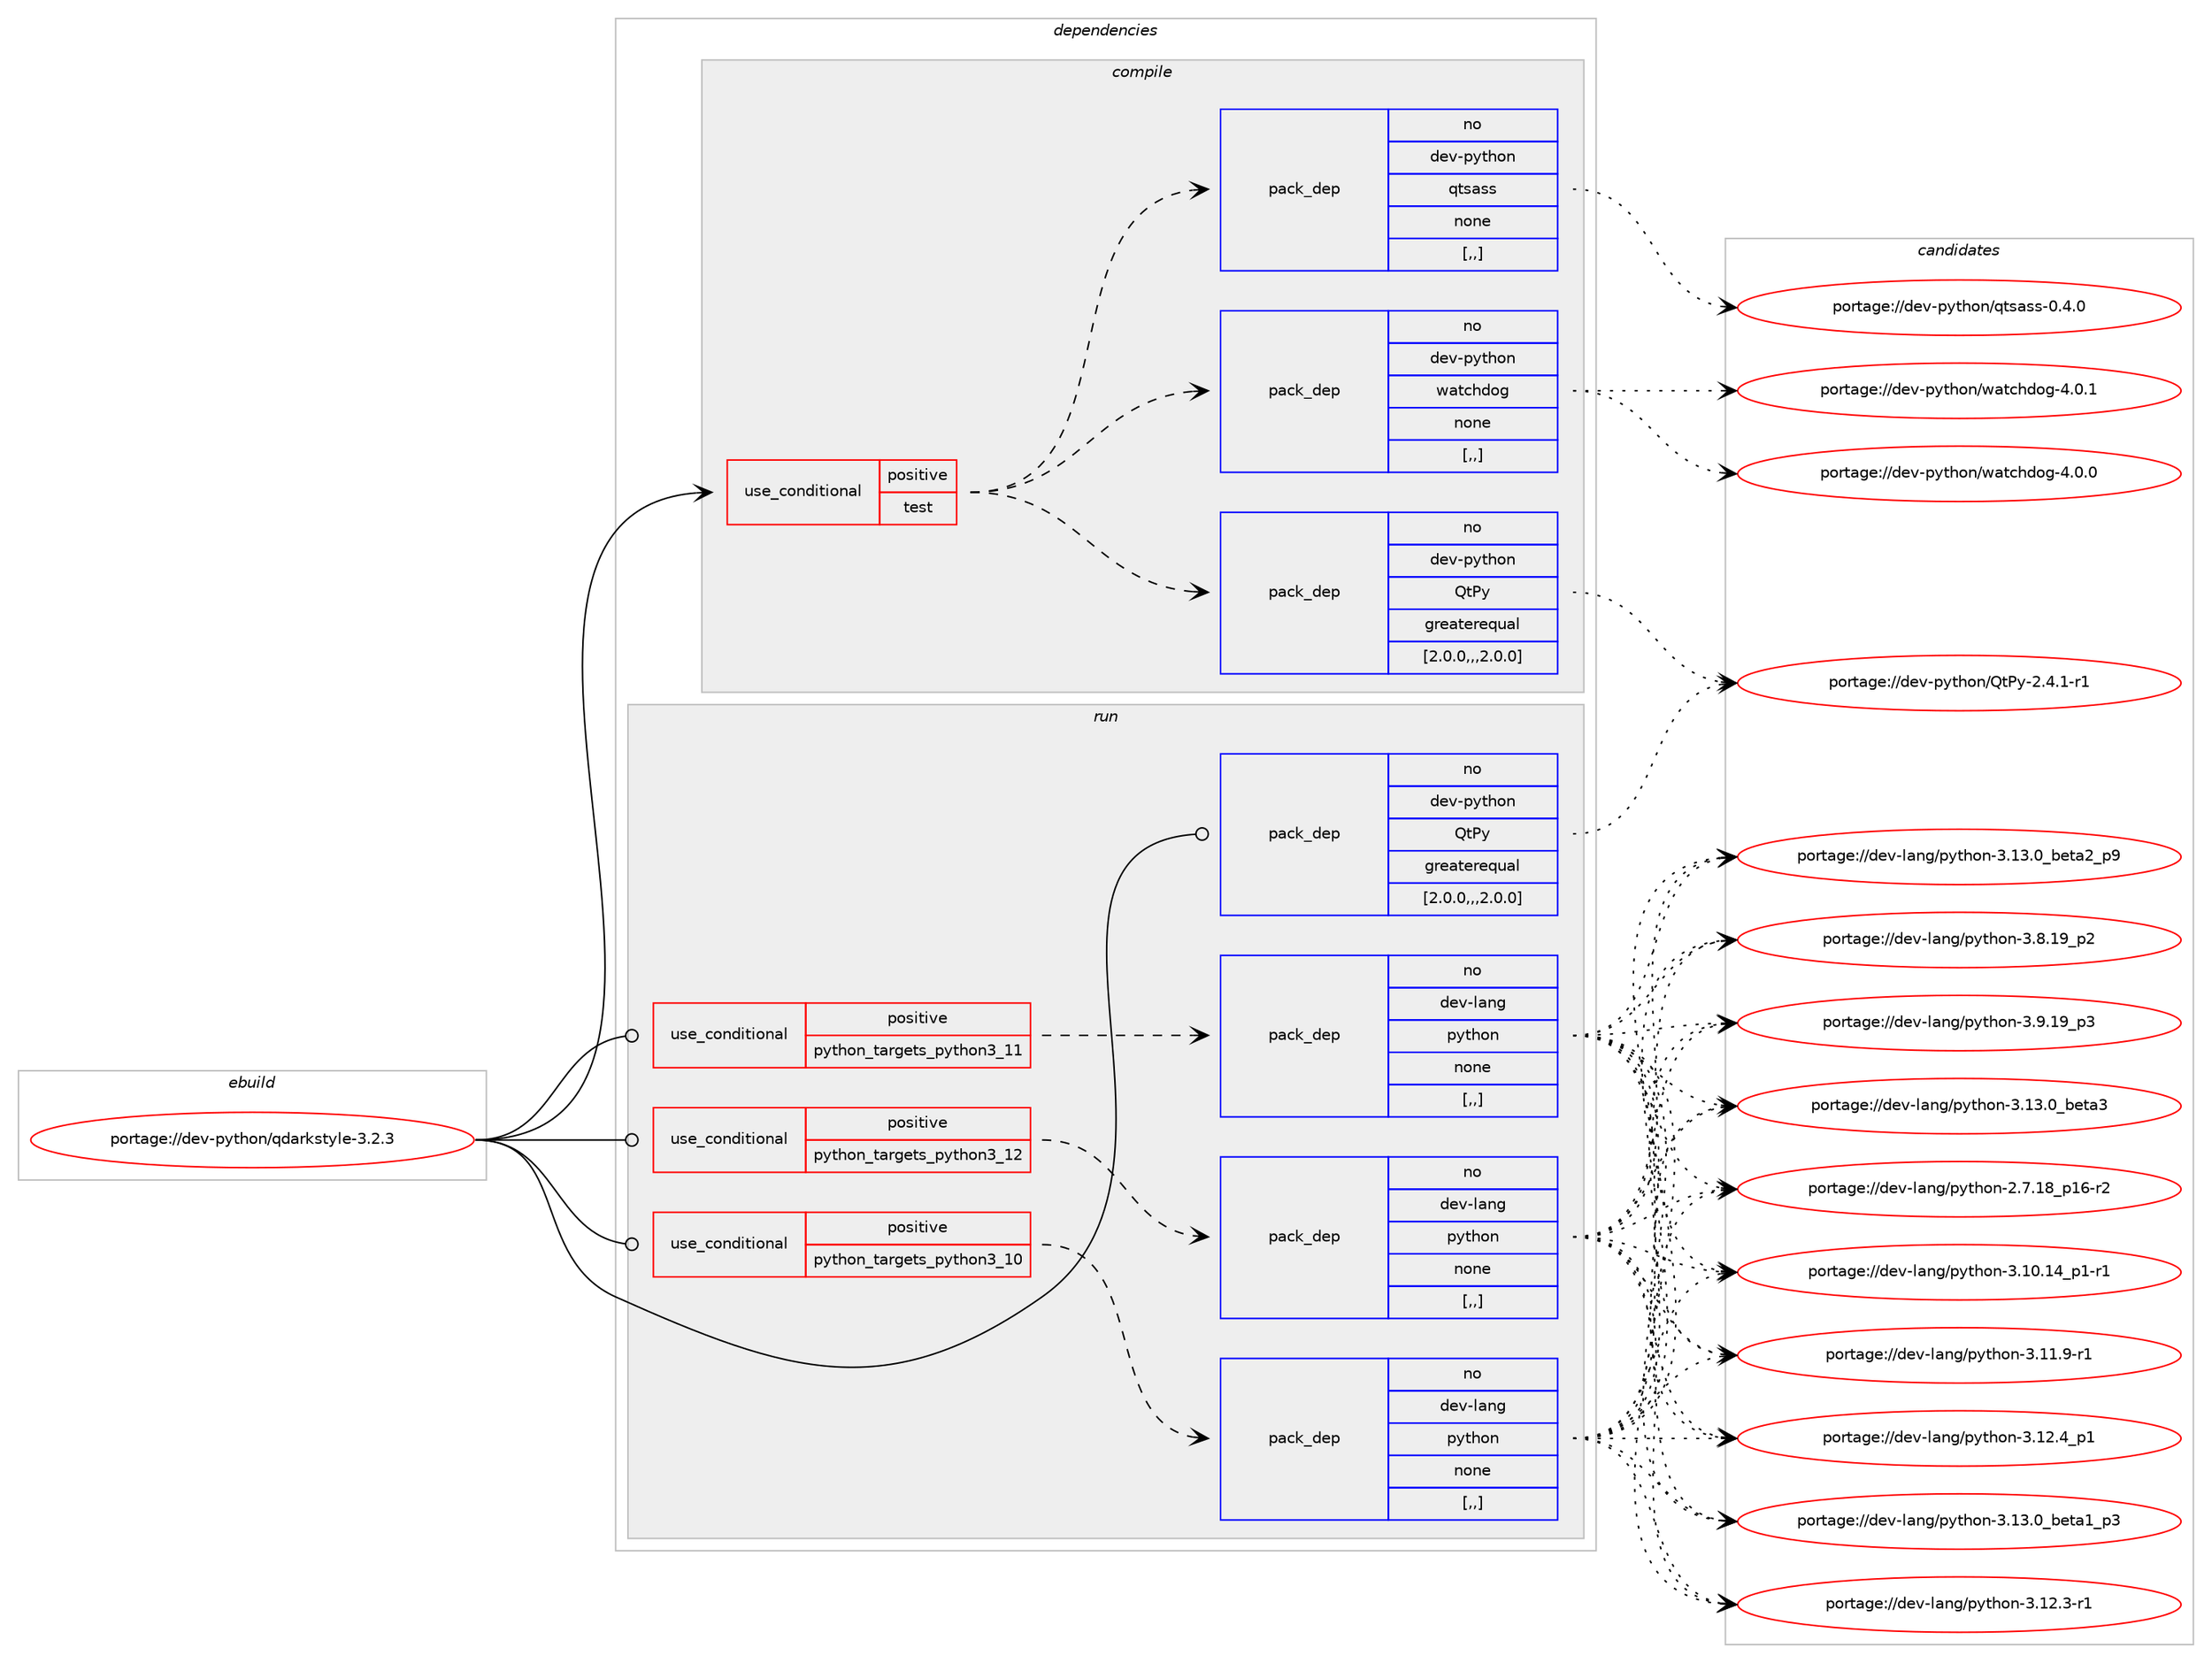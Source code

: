 digraph prolog {

# *************
# Graph options
# *************

newrank=true;
concentrate=true;
compound=true;
graph [rankdir=LR,fontname=Helvetica,fontsize=10,ranksep=1.5];#, ranksep=2.5, nodesep=0.2];
edge  [arrowhead=vee];
node  [fontname=Helvetica,fontsize=10];

# **********
# The ebuild
# **********

subgraph cluster_leftcol {
color=gray;
rank=same;
label=<<i>ebuild</i>>;
id [label="portage://dev-python/qdarkstyle-3.2.3", color=red, width=4, href="../dev-python/qdarkstyle-3.2.3.svg"];
}

# ****************
# The dependencies
# ****************

subgraph cluster_midcol {
color=gray;
label=<<i>dependencies</i>>;
subgraph cluster_compile {
fillcolor="#eeeeee";
style=filled;
label=<<i>compile</i>>;
subgraph cond37457 {
dependency157078 [label=<<TABLE BORDER="0" CELLBORDER="1" CELLSPACING="0" CELLPADDING="4"><TR><TD ROWSPAN="3" CELLPADDING="10">use_conditional</TD></TR><TR><TD>positive</TD></TR><TR><TD>test</TD></TR></TABLE>>, shape=none, color=red];
subgraph pack118383 {
dependency157079 [label=<<TABLE BORDER="0" CELLBORDER="1" CELLSPACING="0" CELLPADDING="4" WIDTH="220"><TR><TD ROWSPAN="6" CELLPADDING="30">pack_dep</TD></TR><TR><TD WIDTH="110">no</TD></TR><TR><TD>dev-python</TD></TR><TR><TD>qtsass</TD></TR><TR><TD>none</TD></TR><TR><TD>[,,]</TD></TR></TABLE>>, shape=none, color=blue];
}
dependency157078:e -> dependency157079:w [weight=20,style="dashed",arrowhead="vee"];
subgraph pack118384 {
dependency157080 [label=<<TABLE BORDER="0" CELLBORDER="1" CELLSPACING="0" CELLPADDING="4" WIDTH="220"><TR><TD ROWSPAN="6" CELLPADDING="30">pack_dep</TD></TR><TR><TD WIDTH="110">no</TD></TR><TR><TD>dev-python</TD></TR><TR><TD>watchdog</TD></TR><TR><TD>none</TD></TR><TR><TD>[,,]</TD></TR></TABLE>>, shape=none, color=blue];
}
dependency157078:e -> dependency157080:w [weight=20,style="dashed",arrowhead="vee"];
subgraph pack118385 {
dependency157081 [label=<<TABLE BORDER="0" CELLBORDER="1" CELLSPACING="0" CELLPADDING="4" WIDTH="220"><TR><TD ROWSPAN="6" CELLPADDING="30">pack_dep</TD></TR><TR><TD WIDTH="110">no</TD></TR><TR><TD>dev-python</TD></TR><TR><TD>QtPy</TD></TR><TR><TD>greaterequal</TD></TR><TR><TD>[2.0.0,,,2.0.0]</TD></TR></TABLE>>, shape=none, color=blue];
}
dependency157078:e -> dependency157081:w [weight=20,style="dashed",arrowhead="vee"];
}
id:e -> dependency157078:w [weight=20,style="solid",arrowhead="vee"];
}
subgraph cluster_compileandrun {
fillcolor="#eeeeee";
style=filled;
label=<<i>compile and run</i>>;
}
subgraph cluster_run {
fillcolor="#eeeeee";
style=filled;
label=<<i>run</i>>;
subgraph cond37458 {
dependency157082 [label=<<TABLE BORDER="0" CELLBORDER="1" CELLSPACING="0" CELLPADDING="4"><TR><TD ROWSPAN="3" CELLPADDING="10">use_conditional</TD></TR><TR><TD>positive</TD></TR><TR><TD>python_targets_python3_10</TD></TR></TABLE>>, shape=none, color=red];
subgraph pack118386 {
dependency157083 [label=<<TABLE BORDER="0" CELLBORDER="1" CELLSPACING="0" CELLPADDING="4" WIDTH="220"><TR><TD ROWSPAN="6" CELLPADDING="30">pack_dep</TD></TR><TR><TD WIDTH="110">no</TD></TR><TR><TD>dev-lang</TD></TR><TR><TD>python</TD></TR><TR><TD>none</TD></TR><TR><TD>[,,]</TD></TR></TABLE>>, shape=none, color=blue];
}
dependency157082:e -> dependency157083:w [weight=20,style="dashed",arrowhead="vee"];
}
id:e -> dependency157082:w [weight=20,style="solid",arrowhead="odot"];
subgraph cond37459 {
dependency157084 [label=<<TABLE BORDER="0" CELLBORDER="1" CELLSPACING="0" CELLPADDING="4"><TR><TD ROWSPAN="3" CELLPADDING="10">use_conditional</TD></TR><TR><TD>positive</TD></TR><TR><TD>python_targets_python3_11</TD></TR></TABLE>>, shape=none, color=red];
subgraph pack118387 {
dependency157085 [label=<<TABLE BORDER="0" CELLBORDER="1" CELLSPACING="0" CELLPADDING="4" WIDTH="220"><TR><TD ROWSPAN="6" CELLPADDING="30">pack_dep</TD></TR><TR><TD WIDTH="110">no</TD></TR><TR><TD>dev-lang</TD></TR><TR><TD>python</TD></TR><TR><TD>none</TD></TR><TR><TD>[,,]</TD></TR></TABLE>>, shape=none, color=blue];
}
dependency157084:e -> dependency157085:w [weight=20,style="dashed",arrowhead="vee"];
}
id:e -> dependency157084:w [weight=20,style="solid",arrowhead="odot"];
subgraph cond37460 {
dependency157086 [label=<<TABLE BORDER="0" CELLBORDER="1" CELLSPACING="0" CELLPADDING="4"><TR><TD ROWSPAN="3" CELLPADDING="10">use_conditional</TD></TR><TR><TD>positive</TD></TR><TR><TD>python_targets_python3_12</TD></TR></TABLE>>, shape=none, color=red];
subgraph pack118388 {
dependency157087 [label=<<TABLE BORDER="0" CELLBORDER="1" CELLSPACING="0" CELLPADDING="4" WIDTH="220"><TR><TD ROWSPAN="6" CELLPADDING="30">pack_dep</TD></TR><TR><TD WIDTH="110">no</TD></TR><TR><TD>dev-lang</TD></TR><TR><TD>python</TD></TR><TR><TD>none</TD></TR><TR><TD>[,,]</TD></TR></TABLE>>, shape=none, color=blue];
}
dependency157086:e -> dependency157087:w [weight=20,style="dashed",arrowhead="vee"];
}
id:e -> dependency157086:w [weight=20,style="solid",arrowhead="odot"];
subgraph pack118389 {
dependency157088 [label=<<TABLE BORDER="0" CELLBORDER="1" CELLSPACING="0" CELLPADDING="4" WIDTH="220"><TR><TD ROWSPAN="6" CELLPADDING="30">pack_dep</TD></TR><TR><TD WIDTH="110">no</TD></TR><TR><TD>dev-python</TD></TR><TR><TD>QtPy</TD></TR><TR><TD>greaterequal</TD></TR><TR><TD>[2.0.0,,,2.0.0]</TD></TR></TABLE>>, shape=none, color=blue];
}
id:e -> dependency157088:w [weight=20,style="solid",arrowhead="odot"];
}
}

# **************
# The candidates
# **************

subgraph cluster_choices {
rank=same;
color=gray;
label=<<i>candidates</i>>;

subgraph choice118383 {
color=black;
nodesep=1;
choice100101118451121211161041111104711311611597115115454846524648 [label="portage://dev-python/qtsass-0.4.0", color=red, width=4,href="../dev-python/qtsass-0.4.0.svg"];
dependency157079:e -> choice100101118451121211161041111104711311611597115115454846524648:w [style=dotted,weight="100"];
}
subgraph choice118384 {
color=black;
nodesep=1;
choice10010111845112121116104111110471199711699104100111103455246484648 [label="portage://dev-python/watchdog-4.0.0", color=red, width=4,href="../dev-python/watchdog-4.0.0.svg"];
choice10010111845112121116104111110471199711699104100111103455246484649 [label="portage://dev-python/watchdog-4.0.1", color=red, width=4,href="../dev-python/watchdog-4.0.1.svg"];
dependency157080:e -> choice10010111845112121116104111110471199711699104100111103455246484648:w [style=dotted,weight="100"];
dependency157080:e -> choice10010111845112121116104111110471199711699104100111103455246484649:w [style=dotted,weight="100"];
}
subgraph choice118385 {
color=black;
nodesep=1;
choice100101118451121211161041111104781116801214550465246494511449 [label="portage://dev-python/QtPy-2.4.1-r1", color=red, width=4,href="../dev-python/QtPy-2.4.1-r1.svg"];
dependency157081:e -> choice100101118451121211161041111104781116801214550465246494511449:w [style=dotted,weight="100"];
}
subgraph choice118386 {
color=black;
nodesep=1;
choice100101118451089711010347112121116104111110455046554649569511249544511450 [label="portage://dev-lang/python-2.7.18_p16-r2", color=red, width=4,href="../dev-lang/python-2.7.18_p16-r2.svg"];
choice100101118451089711010347112121116104111110455146494846495295112494511449 [label="portage://dev-lang/python-3.10.14_p1-r1", color=red, width=4,href="../dev-lang/python-3.10.14_p1-r1.svg"];
choice100101118451089711010347112121116104111110455146494946574511449 [label="portage://dev-lang/python-3.11.9-r1", color=red, width=4,href="../dev-lang/python-3.11.9-r1.svg"];
choice100101118451089711010347112121116104111110455146495046514511449 [label="portage://dev-lang/python-3.12.3-r1", color=red, width=4,href="../dev-lang/python-3.12.3-r1.svg"];
choice100101118451089711010347112121116104111110455146495046529511249 [label="portage://dev-lang/python-3.12.4_p1", color=red, width=4,href="../dev-lang/python-3.12.4_p1.svg"];
choice10010111845108971101034711212111610411111045514649514648959810111697499511251 [label="portage://dev-lang/python-3.13.0_beta1_p3", color=red, width=4,href="../dev-lang/python-3.13.0_beta1_p3.svg"];
choice10010111845108971101034711212111610411111045514649514648959810111697509511257 [label="portage://dev-lang/python-3.13.0_beta2_p9", color=red, width=4,href="../dev-lang/python-3.13.0_beta2_p9.svg"];
choice1001011184510897110103471121211161041111104551464951464895981011169751 [label="portage://dev-lang/python-3.13.0_beta3", color=red, width=4,href="../dev-lang/python-3.13.0_beta3.svg"];
choice100101118451089711010347112121116104111110455146564649579511250 [label="portage://dev-lang/python-3.8.19_p2", color=red, width=4,href="../dev-lang/python-3.8.19_p2.svg"];
choice100101118451089711010347112121116104111110455146574649579511251 [label="portage://dev-lang/python-3.9.19_p3", color=red, width=4,href="../dev-lang/python-3.9.19_p3.svg"];
dependency157083:e -> choice100101118451089711010347112121116104111110455046554649569511249544511450:w [style=dotted,weight="100"];
dependency157083:e -> choice100101118451089711010347112121116104111110455146494846495295112494511449:w [style=dotted,weight="100"];
dependency157083:e -> choice100101118451089711010347112121116104111110455146494946574511449:w [style=dotted,weight="100"];
dependency157083:e -> choice100101118451089711010347112121116104111110455146495046514511449:w [style=dotted,weight="100"];
dependency157083:e -> choice100101118451089711010347112121116104111110455146495046529511249:w [style=dotted,weight="100"];
dependency157083:e -> choice10010111845108971101034711212111610411111045514649514648959810111697499511251:w [style=dotted,weight="100"];
dependency157083:e -> choice10010111845108971101034711212111610411111045514649514648959810111697509511257:w [style=dotted,weight="100"];
dependency157083:e -> choice1001011184510897110103471121211161041111104551464951464895981011169751:w [style=dotted,weight="100"];
dependency157083:e -> choice100101118451089711010347112121116104111110455146564649579511250:w [style=dotted,weight="100"];
dependency157083:e -> choice100101118451089711010347112121116104111110455146574649579511251:w [style=dotted,weight="100"];
}
subgraph choice118387 {
color=black;
nodesep=1;
choice100101118451089711010347112121116104111110455046554649569511249544511450 [label="portage://dev-lang/python-2.7.18_p16-r2", color=red, width=4,href="../dev-lang/python-2.7.18_p16-r2.svg"];
choice100101118451089711010347112121116104111110455146494846495295112494511449 [label="portage://dev-lang/python-3.10.14_p1-r1", color=red, width=4,href="../dev-lang/python-3.10.14_p1-r1.svg"];
choice100101118451089711010347112121116104111110455146494946574511449 [label="portage://dev-lang/python-3.11.9-r1", color=red, width=4,href="../dev-lang/python-3.11.9-r1.svg"];
choice100101118451089711010347112121116104111110455146495046514511449 [label="portage://dev-lang/python-3.12.3-r1", color=red, width=4,href="../dev-lang/python-3.12.3-r1.svg"];
choice100101118451089711010347112121116104111110455146495046529511249 [label="portage://dev-lang/python-3.12.4_p1", color=red, width=4,href="../dev-lang/python-3.12.4_p1.svg"];
choice10010111845108971101034711212111610411111045514649514648959810111697499511251 [label="portage://dev-lang/python-3.13.0_beta1_p3", color=red, width=4,href="../dev-lang/python-3.13.0_beta1_p3.svg"];
choice10010111845108971101034711212111610411111045514649514648959810111697509511257 [label="portage://dev-lang/python-3.13.0_beta2_p9", color=red, width=4,href="../dev-lang/python-3.13.0_beta2_p9.svg"];
choice1001011184510897110103471121211161041111104551464951464895981011169751 [label="portage://dev-lang/python-3.13.0_beta3", color=red, width=4,href="../dev-lang/python-3.13.0_beta3.svg"];
choice100101118451089711010347112121116104111110455146564649579511250 [label="portage://dev-lang/python-3.8.19_p2", color=red, width=4,href="../dev-lang/python-3.8.19_p2.svg"];
choice100101118451089711010347112121116104111110455146574649579511251 [label="portage://dev-lang/python-3.9.19_p3", color=red, width=4,href="../dev-lang/python-3.9.19_p3.svg"];
dependency157085:e -> choice100101118451089711010347112121116104111110455046554649569511249544511450:w [style=dotted,weight="100"];
dependency157085:e -> choice100101118451089711010347112121116104111110455146494846495295112494511449:w [style=dotted,weight="100"];
dependency157085:e -> choice100101118451089711010347112121116104111110455146494946574511449:w [style=dotted,weight="100"];
dependency157085:e -> choice100101118451089711010347112121116104111110455146495046514511449:w [style=dotted,weight="100"];
dependency157085:e -> choice100101118451089711010347112121116104111110455146495046529511249:w [style=dotted,weight="100"];
dependency157085:e -> choice10010111845108971101034711212111610411111045514649514648959810111697499511251:w [style=dotted,weight="100"];
dependency157085:e -> choice10010111845108971101034711212111610411111045514649514648959810111697509511257:w [style=dotted,weight="100"];
dependency157085:e -> choice1001011184510897110103471121211161041111104551464951464895981011169751:w [style=dotted,weight="100"];
dependency157085:e -> choice100101118451089711010347112121116104111110455146564649579511250:w [style=dotted,weight="100"];
dependency157085:e -> choice100101118451089711010347112121116104111110455146574649579511251:w [style=dotted,weight="100"];
}
subgraph choice118388 {
color=black;
nodesep=1;
choice100101118451089711010347112121116104111110455046554649569511249544511450 [label="portage://dev-lang/python-2.7.18_p16-r2", color=red, width=4,href="../dev-lang/python-2.7.18_p16-r2.svg"];
choice100101118451089711010347112121116104111110455146494846495295112494511449 [label="portage://dev-lang/python-3.10.14_p1-r1", color=red, width=4,href="../dev-lang/python-3.10.14_p1-r1.svg"];
choice100101118451089711010347112121116104111110455146494946574511449 [label="portage://dev-lang/python-3.11.9-r1", color=red, width=4,href="../dev-lang/python-3.11.9-r1.svg"];
choice100101118451089711010347112121116104111110455146495046514511449 [label="portage://dev-lang/python-3.12.3-r1", color=red, width=4,href="../dev-lang/python-3.12.3-r1.svg"];
choice100101118451089711010347112121116104111110455146495046529511249 [label="portage://dev-lang/python-3.12.4_p1", color=red, width=4,href="../dev-lang/python-3.12.4_p1.svg"];
choice10010111845108971101034711212111610411111045514649514648959810111697499511251 [label="portage://dev-lang/python-3.13.0_beta1_p3", color=red, width=4,href="../dev-lang/python-3.13.0_beta1_p3.svg"];
choice10010111845108971101034711212111610411111045514649514648959810111697509511257 [label="portage://dev-lang/python-3.13.0_beta2_p9", color=red, width=4,href="../dev-lang/python-3.13.0_beta2_p9.svg"];
choice1001011184510897110103471121211161041111104551464951464895981011169751 [label="portage://dev-lang/python-3.13.0_beta3", color=red, width=4,href="../dev-lang/python-3.13.0_beta3.svg"];
choice100101118451089711010347112121116104111110455146564649579511250 [label="portage://dev-lang/python-3.8.19_p2", color=red, width=4,href="../dev-lang/python-3.8.19_p2.svg"];
choice100101118451089711010347112121116104111110455146574649579511251 [label="portage://dev-lang/python-3.9.19_p3", color=red, width=4,href="../dev-lang/python-3.9.19_p3.svg"];
dependency157087:e -> choice100101118451089711010347112121116104111110455046554649569511249544511450:w [style=dotted,weight="100"];
dependency157087:e -> choice100101118451089711010347112121116104111110455146494846495295112494511449:w [style=dotted,weight="100"];
dependency157087:e -> choice100101118451089711010347112121116104111110455146494946574511449:w [style=dotted,weight="100"];
dependency157087:e -> choice100101118451089711010347112121116104111110455146495046514511449:w [style=dotted,weight="100"];
dependency157087:e -> choice100101118451089711010347112121116104111110455146495046529511249:w [style=dotted,weight="100"];
dependency157087:e -> choice10010111845108971101034711212111610411111045514649514648959810111697499511251:w [style=dotted,weight="100"];
dependency157087:e -> choice10010111845108971101034711212111610411111045514649514648959810111697509511257:w [style=dotted,weight="100"];
dependency157087:e -> choice1001011184510897110103471121211161041111104551464951464895981011169751:w [style=dotted,weight="100"];
dependency157087:e -> choice100101118451089711010347112121116104111110455146564649579511250:w [style=dotted,weight="100"];
dependency157087:e -> choice100101118451089711010347112121116104111110455146574649579511251:w [style=dotted,weight="100"];
}
subgraph choice118389 {
color=black;
nodesep=1;
choice100101118451121211161041111104781116801214550465246494511449 [label="portage://dev-python/QtPy-2.4.1-r1", color=red, width=4,href="../dev-python/QtPy-2.4.1-r1.svg"];
dependency157088:e -> choice100101118451121211161041111104781116801214550465246494511449:w [style=dotted,weight="100"];
}
}

}
